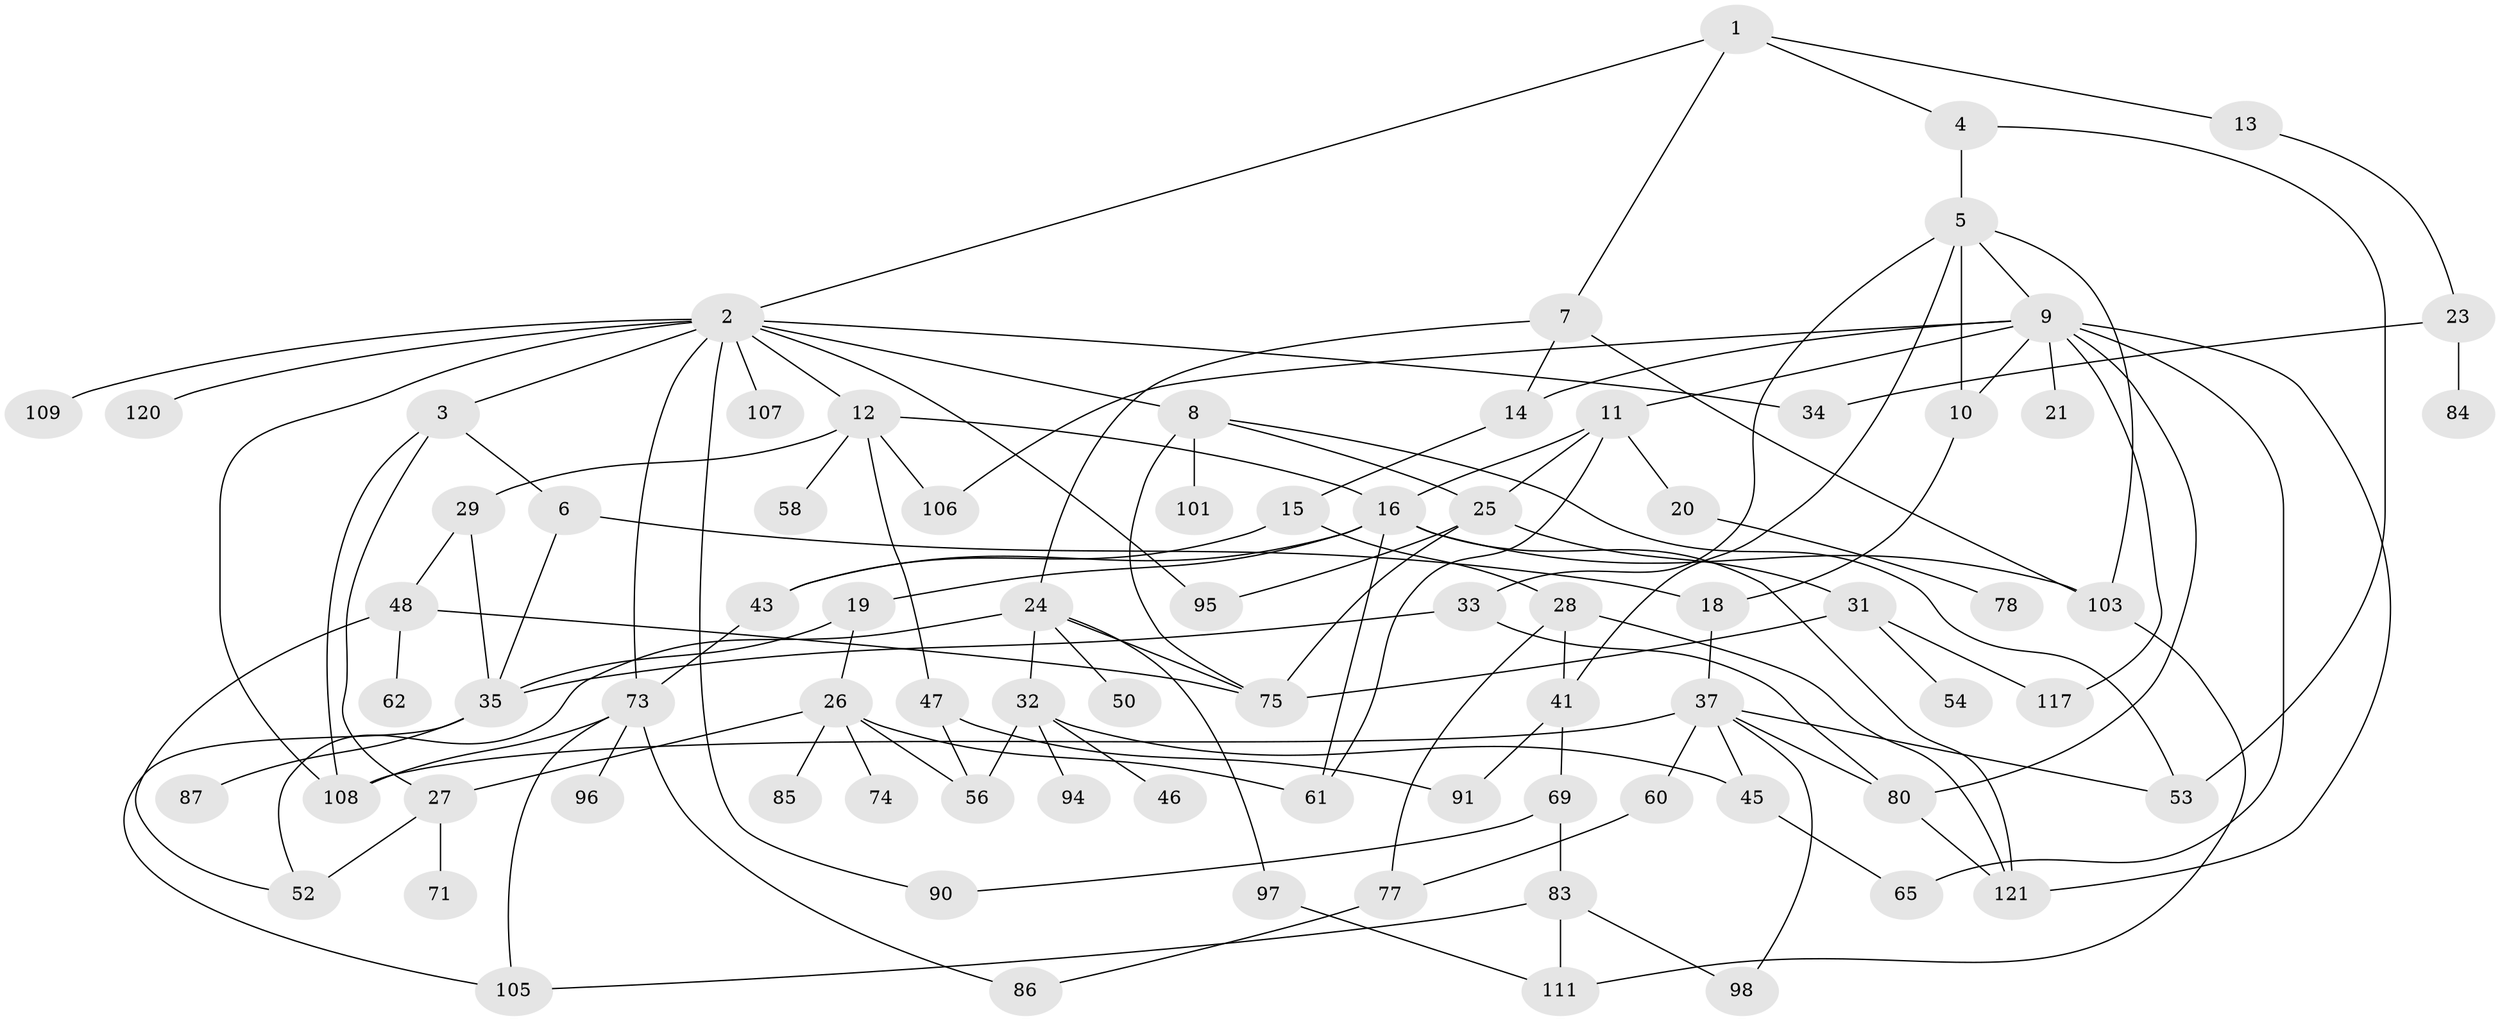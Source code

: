 // original degree distribution, {4: 0.18699186991869918, 13: 0.008130081300813009, 3: 0.2601626016260163, 5: 0.056910569105691054, 8: 0.008130081300813009, 2: 0.25203252032520324, 6: 0.016260162601626018, 1: 0.21138211382113822}
// Generated by graph-tools (version 1.1) at 2025/10/02/27/25 16:10:52]
// undirected, 80 vertices, 128 edges
graph export_dot {
graph [start="1"]
  node [color=gray90,style=filled];
  1;
  2 [super="+70"];
  3 [super="+92"];
  4 [super="+64"];
  5 [super="+66"];
  6;
  7 [super="+22"];
  8 [super="+17"];
  9 [super="+76"];
  10 [super="+88"];
  11 [super="+118"];
  12 [super="+36"];
  13;
  14 [super="+68"];
  15;
  16 [super="+44"];
  18 [super="+30"];
  19 [super="+49"];
  20;
  21;
  23 [super="+81"];
  24 [super="+39"];
  25 [super="+38"];
  26 [super="+59"];
  27 [super="+42"];
  28 [super="+55"];
  29;
  31 [super="+51"];
  32 [super="+104"];
  33;
  34;
  35 [super="+57"];
  37 [super="+40"];
  41 [super="+100"];
  43;
  45 [super="+72"];
  46;
  47 [super="+79"];
  48 [super="+93"];
  50 [super="+63"];
  52 [super="+82"];
  53 [super="+115"];
  54;
  56;
  58 [super="+67"];
  60;
  61 [super="+114"];
  62;
  65 [super="+122"];
  69;
  71;
  73 [super="+89"];
  74;
  75 [super="+112"];
  77;
  78 [super="+99"];
  80 [super="+123"];
  83;
  84;
  85;
  86;
  87;
  90;
  91;
  94;
  95 [super="+116"];
  96;
  97;
  98 [super="+102"];
  101;
  103 [super="+110"];
  105 [super="+113"];
  106;
  107;
  108;
  109;
  111 [super="+119"];
  117;
  120;
  121;
  1 -- 2;
  1 -- 4;
  1 -- 7;
  1 -- 13;
  2 -- 3;
  2 -- 8;
  2 -- 12;
  2 -- 34;
  2 -- 95;
  2 -- 107;
  2 -- 109;
  2 -- 120;
  2 -- 108;
  2 -- 90;
  2 -- 73;
  3 -- 6;
  3 -- 27;
  3 -- 108;
  4 -- 5;
  4 -- 53;
  5 -- 9;
  5 -- 33;
  5 -- 103;
  5 -- 10;
  5 -- 41;
  6 -- 18;
  6 -- 35;
  7 -- 14;
  7 -- 103;
  7 -- 24;
  8 -- 53;
  8 -- 101;
  8 -- 25;
  8 -- 75;
  9 -- 10;
  9 -- 11;
  9 -- 21;
  9 -- 117;
  9 -- 121;
  9 -- 80;
  9 -- 65;
  9 -- 106;
  9 -- 14;
  10 -- 18;
  11 -- 20;
  11 -- 25;
  11 -- 16;
  11 -- 61;
  12 -- 16;
  12 -- 29;
  12 -- 58;
  12 -- 106;
  12 -- 47;
  13 -- 23;
  14 -- 15;
  15 -- 28;
  15 -- 43;
  16 -- 19;
  16 -- 43;
  16 -- 121;
  16 -- 103;
  16 -- 61;
  18 -- 37;
  19 -- 26;
  19 -- 35;
  20 -- 78;
  23 -- 84;
  23 -- 34;
  24 -- 32;
  24 -- 50;
  24 -- 75;
  24 -- 97;
  24 -- 52;
  25 -- 31;
  25 -- 75;
  25 -- 95;
  26 -- 27;
  26 -- 61;
  26 -- 56;
  26 -- 85;
  26 -- 74;
  27 -- 71;
  27 -- 52 [weight=2];
  28 -- 41;
  28 -- 121;
  28 -- 77;
  29 -- 35;
  29 -- 48;
  31 -- 54;
  31 -- 117;
  31 -- 75;
  32 -- 46;
  32 -- 56;
  32 -- 94;
  32 -- 45;
  33 -- 80;
  33 -- 35;
  35 -- 87;
  35 -- 105;
  37 -- 60;
  37 -- 80;
  37 -- 98;
  37 -- 108;
  37 -- 45;
  37 -- 53;
  41 -- 69;
  41 -- 91;
  43 -- 73;
  45 -- 65;
  47 -- 56;
  47 -- 91;
  48 -- 62;
  48 -- 75;
  48 -- 52;
  60 -- 77;
  69 -- 83;
  69 -- 90;
  73 -- 96;
  73 -- 108;
  73 -- 86;
  73 -- 105;
  77 -- 86;
  80 -- 121;
  83 -- 98;
  83 -- 111;
  83 -- 105;
  97 -- 111;
  103 -- 111;
}
